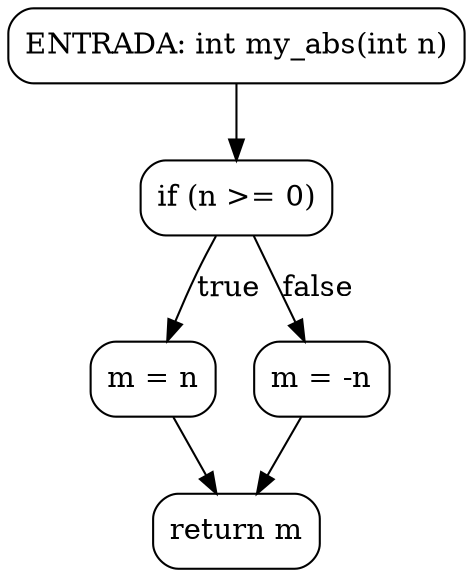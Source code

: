 digraph my_abs_CFG {
    node [shape=box, style=rounded];
    N1 [label="ENTRADA: int my_abs(int n)"];
    N2 [label="if (n >= 0)"];
    N3 [label="m = n"];
    N4 [label="m = -n"];
    N5 [label="return m"];
    N1 -> N2;
    N2 -> N3 [label="true"];
    N2 -> N4 [label="false"];
    N3 -> N5;
    N4 -> N5;
}